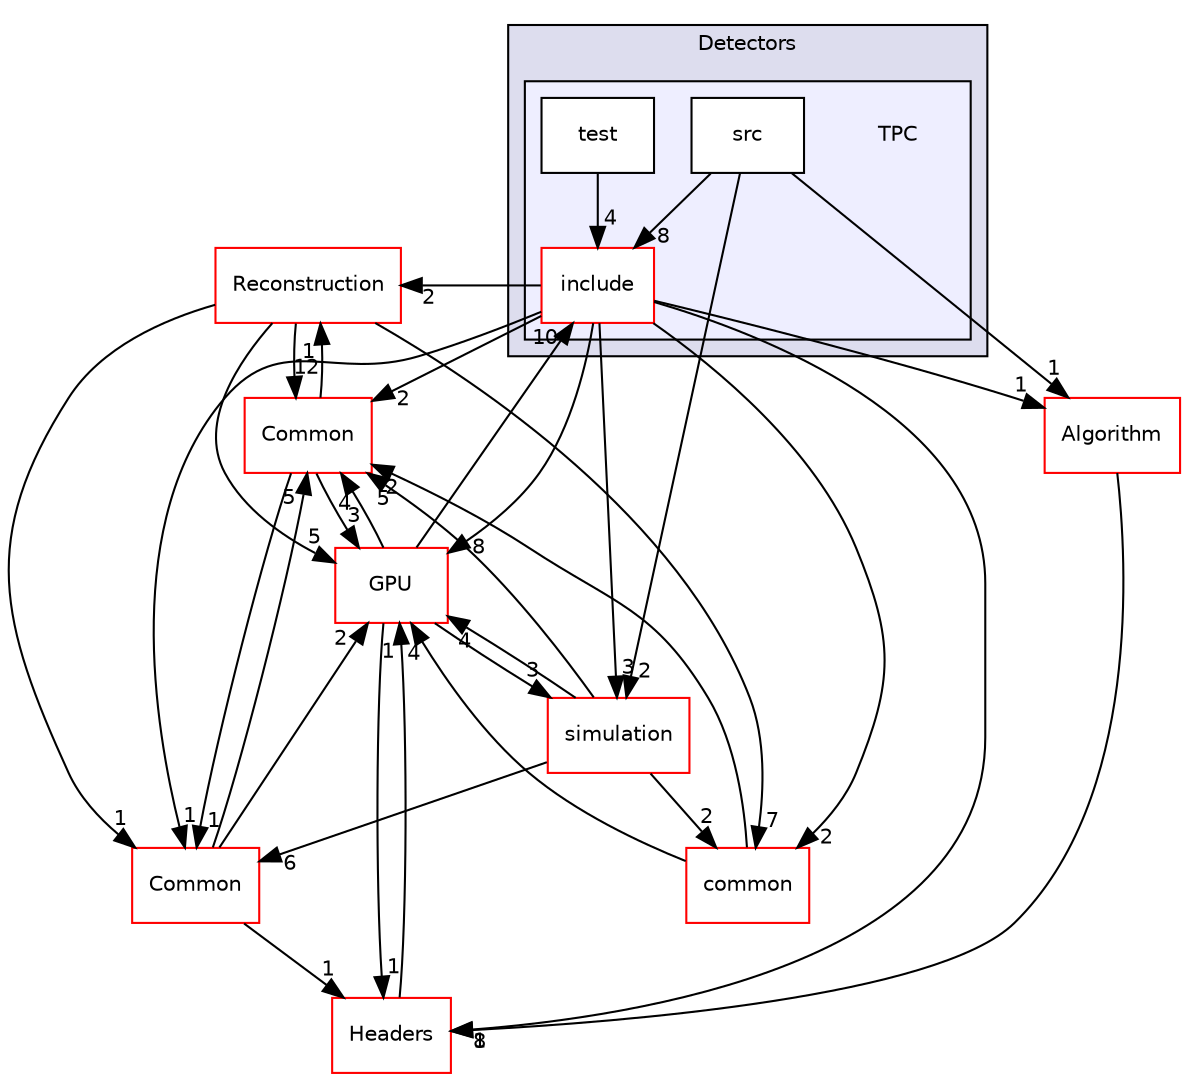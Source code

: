 digraph "/home/travis/build/AliceO2Group/AliceO2/DataFormats/Detectors/TPC" {
  bgcolor=transparent;
  compound=true
  node [ fontsize="10", fontname="Helvetica"];
  edge [ labelfontsize="10", labelfontname="Helvetica"];
  subgraph clusterdir_2801adc79bf3c286b1b479858d2cade4 {
    graph [ bgcolor="#ddddee", pencolor="black", label="Detectors" fontname="Helvetica", fontsize="10", URL="dir_2801adc79bf3c286b1b479858d2cade4.html"]
  subgraph clusterdir_87e4e27fa2128902da5e37b3e7ab3f52 {
    graph [ bgcolor="#eeeeff", pencolor="black", label="" URL="dir_87e4e27fa2128902da5e37b3e7ab3f52.html"];
    dir_87e4e27fa2128902da5e37b3e7ab3f52 [shape=plaintext label="TPC"];
    dir_6f22cbd49ee75d810f2bfe3ea5accc3c [shape=box label="include" color="red" fillcolor="white" style="filled" URL="dir_6f22cbd49ee75d810f2bfe3ea5accc3c.html"];
    dir_99a7a708919c9221801ca7c93b79d194 [shape=box label="src" color="black" fillcolor="white" style="filled" URL="dir_99a7a708919c9221801ca7c93b79d194.html"];
    dir_eefe8374d82063b4a715141da5bc342d [shape=box label="test" color="black" fillcolor="white" style="filled" URL="dir_eefe8374d82063b4a715141da5bc342d.html"];
  }
  }
  dir_d269712cc31e133b892a3b3f6424741a [shape=box label="Reconstruction" color="red" URL="dir_d269712cc31e133b892a3b3f6424741a.html"];
  dir_4ab6b4cc6a7edbff49100e9123df213f [shape=box label="Common" color="red" URL="dir_4ab6b4cc6a7edbff49100e9123df213f.html"];
  dir_183e7c4434404fe9096e1bd8673e1fcf [shape=box label="Headers" color="red" URL="dir_183e7c4434404fe9096e1bd8673e1fcf.html"];
  dir_8ba487e25de5ee77e05e9dce7582cb98 [shape=box label="Algorithm" color="red" URL="dir_8ba487e25de5ee77e05e9dce7582cb98.html"];
  dir_047746f9f311f49446db9474b7431d0d [shape=box label="simulation" color="red" URL="dir_047746f9f311f49446db9474b7431d0d.html"];
  dir_74593c7a91e03746ae2a516888bf9494 [shape=box label="Common" color="red" URL="dir_74593c7a91e03746ae2a516888bf9494.html"];
  dir_7924ba4398ae4560cd37376e44666c6d [shape=box label="common" color="red" URL="dir_7924ba4398ae4560cd37376e44666c6d.html"];
  dir_f511f1e9c03c071966ae594f00bbc5e0 [shape=box label="GPU" color="red" URL="dir_f511f1e9c03c071966ae594f00bbc5e0.html"];
  dir_99a7a708919c9221801ca7c93b79d194->dir_6f22cbd49ee75d810f2bfe3ea5accc3c [headlabel="8", labeldistance=1.5 headhref="dir_000250_000139.html"];
  dir_99a7a708919c9221801ca7c93b79d194->dir_8ba487e25de5ee77e05e9dce7582cb98 [headlabel="1", labeldistance=1.5 headhref="dir_000250_000000.html"];
  dir_99a7a708919c9221801ca7c93b79d194->dir_047746f9f311f49446db9474b7431d0d [headlabel="2", labeldistance=1.5 headhref="dir_000250_000253.html"];
  dir_d269712cc31e133b892a3b3f6424741a->dir_4ab6b4cc6a7edbff49100e9123df213f [headlabel="12", labeldistance=1.5 headhref="dir_000244_000035.html"];
  dir_d269712cc31e133b892a3b3f6424741a->dir_74593c7a91e03746ae2a516888bf9494 [headlabel="1", labeldistance=1.5 headhref="dir_000244_000099.html"];
  dir_d269712cc31e133b892a3b3f6424741a->dir_7924ba4398ae4560cd37376e44666c6d [headlabel="7", labeldistance=1.5 headhref="dir_000244_000089.html"];
  dir_d269712cc31e133b892a3b3f6424741a->dir_f511f1e9c03c071966ae594f00bbc5e0 [headlabel="5", labeldistance=1.5 headhref="dir_000244_000737.html"];
  dir_4ab6b4cc6a7edbff49100e9123df213f->dir_d269712cc31e133b892a3b3f6424741a [headlabel="1", labeldistance=1.5 headhref="dir_000035_000244.html"];
  dir_4ab6b4cc6a7edbff49100e9123df213f->dir_74593c7a91e03746ae2a516888bf9494 [headlabel="1", labeldistance=1.5 headhref="dir_000035_000099.html"];
  dir_4ab6b4cc6a7edbff49100e9123df213f->dir_f511f1e9c03c071966ae594f00bbc5e0 [headlabel="3", labeldistance=1.5 headhref="dir_000035_000737.html"];
  dir_eefe8374d82063b4a715141da5bc342d->dir_6f22cbd49ee75d810f2bfe3ea5accc3c [headlabel="4", labeldistance=1.5 headhref="dir_000252_000139.html"];
  dir_183e7c4434404fe9096e1bd8673e1fcf->dir_f511f1e9c03c071966ae594f00bbc5e0 [headlabel="1", labeldistance=1.5 headhref="dir_000092_000737.html"];
  dir_6f22cbd49ee75d810f2bfe3ea5accc3c->dir_d269712cc31e133b892a3b3f6424741a [headlabel="2", labeldistance=1.5 headhref="dir_000139_000244.html"];
  dir_6f22cbd49ee75d810f2bfe3ea5accc3c->dir_4ab6b4cc6a7edbff49100e9123df213f [headlabel="2", labeldistance=1.5 headhref="dir_000139_000035.html"];
  dir_6f22cbd49ee75d810f2bfe3ea5accc3c->dir_183e7c4434404fe9096e1bd8673e1fcf [headlabel="1", labeldistance=1.5 headhref="dir_000139_000092.html"];
  dir_6f22cbd49ee75d810f2bfe3ea5accc3c->dir_8ba487e25de5ee77e05e9dce7582cb98 [headlabel="1", labeldistance=1.5 headhref="dir_000139_000000.html"];
  dir_6f22cbd49ee75d810f2bfe3ea5accc3c->dir_047746f9f311f49446db9474b7431d0d [headlabel="3", labeldistance=1.5 headhref="dir_000139_000253.html"];
  dir_6f22cbd49ee75d810f2bfe3ea5accc3c->dir_74593c7a91e03746ae2a516888bf9494 [headlabel="1", labeldistance=1.5 headhref="dir_000139_000099.html"];
  dir_6f22cbd49ee75d810f2bfe3ea5accc3c->dir_7924ba4398ae4560cd37376e44666c6d [headlabel="2", labeldistance=1.5 headhref="dir_000139_000089.html"];
  dir_6f22cbd49ee75d810f2bfe3ea5accc3c->dir_f511f1e9c03c071966ae594f00bbc5e0 [headlabel="8", labeldistance=1.5 headhref="dir_000139_000737.html"];
  dir_8ba487e25de5ee77e05e9dce7582cb98->dir_183e7c4434404fe9096e1bd8673e1fcf [headlabel="8", labeldistance=1.5 headhref="dir_000000_000092.html"];
  dir_047746f9f311f49446db9474b7431d0d->dir_4ab6b4cc6a7edbff49100e9123df213f [headlabel="5", labeldistance=1.5 headhref="dir_000253_000035.html"];
  dir_047746f9f311f49446db9474b7431d0d->dir_74593c7a91e03746ae2a516888bf9494 [headlabel="6", labeldistance=1.5 headhref="dir_000253_000099.html"];
  dir_047746f9f311f49446db9474b7431d0d->dir_7924ba4398ae4560cd37376e44666c6d [headlabel="2", labeldistance=1.5 headhref="dir_000253_000089.html"];
  dir_047746f9f311f49446db9474b7431d0d->dir_f511f1e9c03c071966ae594f00bbc5e0 [headlabel="4", labeldistance=1.5 headhref="dir_000253_000737.html"];
  dir_74593c7a91e03746ae2a516888bf9494->dir_4ab6b4cc6a7edbff49100e9123df213f [headlabel="5", labeldistance=1.5 headhref="dir_000099_000035.html"];
  dir_74593c7a91e03746ae2a516888bf9494->dir_183e7c4434404fe9096e1bd8673e1fcf [headlabel="1", labeldistance=1.5 headhref="dir_000099_000092.html"];
  dir_74593c7a91e03746ae2a516888bf9494->dir_f511f1e9c03c071966ae594f00bbc5e0 [headlabel="2", labeldistance=1.5 headhref="dir_000099_000737.html"];
  dir_7924ba4398ae4560cd37376e44666c6d->dir_4ab6b4cc6a7edbff49100e9123df213f [headlabel="2", labeldistance=1.5 headhref="dir_000089_000035.html"];
  dir_7924ba4398ae4560cd37376e44666c6d->dir_f511f1e9c03c071966ae594f00bbc5e0 [headlabel="4", labeldistance=1.5 headhref="dir_000089_000737.html"];
  dir_f511f1e9c03c071966ae594f00bbc5e0->dir_4ab6b4cc6a7edbff49100e9123df213f [headlabel="4", labeldistance=1.5 headhref="dir_000737_000035.html"];
  dir_f511f1e9c03c071966ae594f00bbc5e0->dir_183e7c4434404fe9096e1bd8673e1fcf [headlabel="1", labeldistance=1.5 headhref="dir_000737_000092.html"];
  dir_f511f1e9c03c071966ae594f00bbc5e0->dir_6f22cbd49ee75d810f2bfe3ea5accc3c [headlabel="10", labeldistance=1.5 headhref="dir_000737_000139.html"];
  dir_f511f1e9c03c071966ae594f00bbc5e0->dir_047746f9f311f49446db9474b7431d0d [headlabel="3", labeldistance=1.5 headhref="dir_000737_000253.html"];
}
